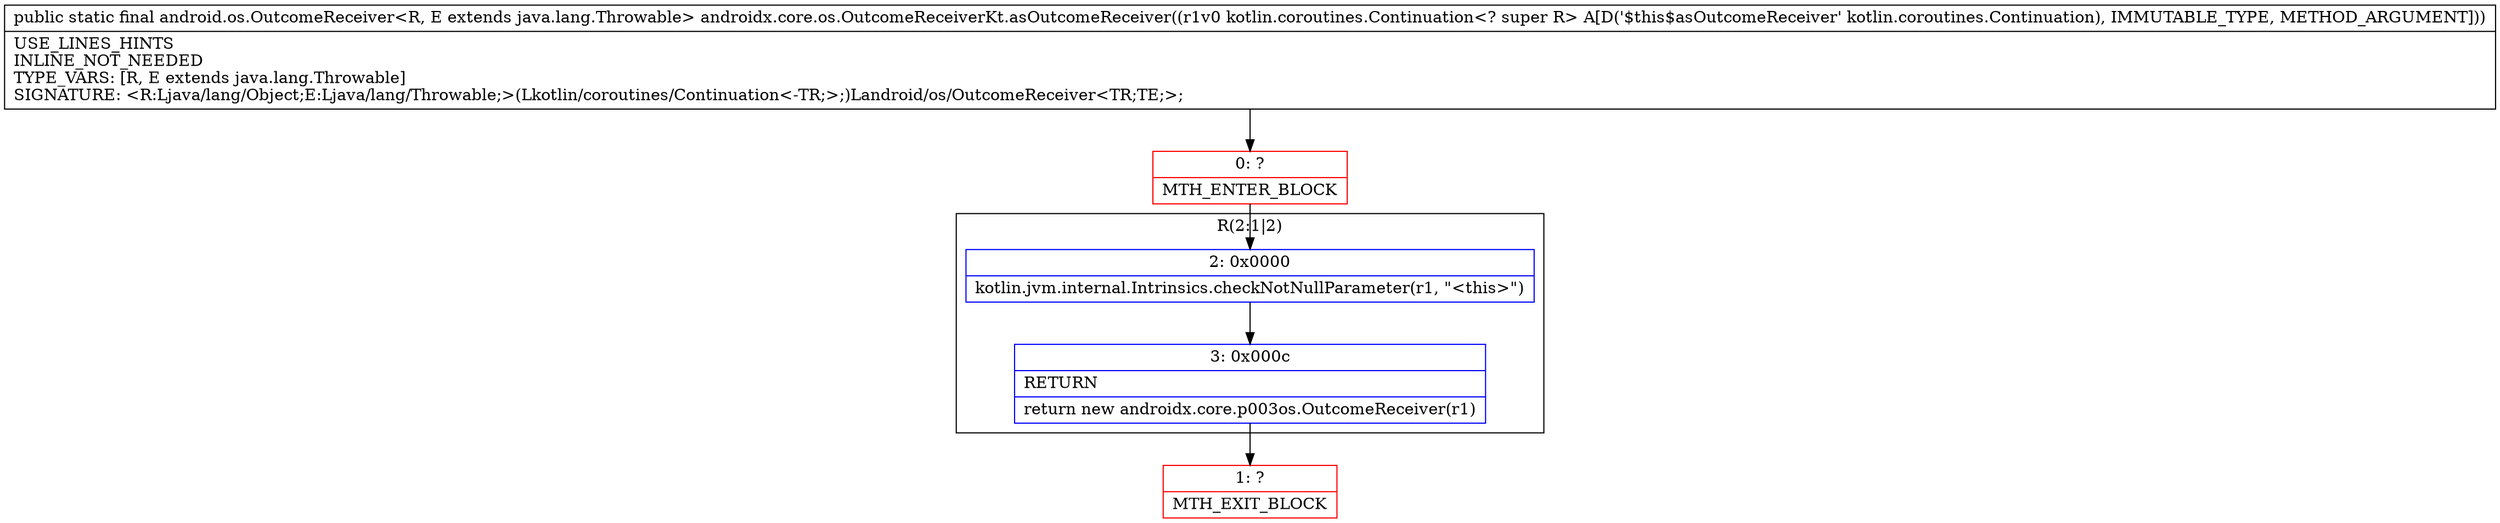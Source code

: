 digraph "CFG forandroidx.core.os.OutcomeReceiverKt.asOutcomeReceiver(Lkotlin\/coroutines\/Continuation;)Landroid\/os\/OutcomeReceiver;" {
subgraph cluster_Region_1854909957 {
label = "R(2:1|2)";
node [shape=record,color=blue];
Node_2 [shape=record,label="{2\:\ 0x0000|kotlin.jvm.internal.Intrinsics.checkNotNullParameter(r1, \"\<this\>\")\l}"];
Node_3 [shape=record,label="{3\:\ 0x000c|RETURN\l|return new androidx.core.p003os.OutcomeReceiver(r1)\l}"];
}
Node_0 [shape=record,color=red,label="{0\:\ ?|MTH_ENTER_BLOCK\l}"];
Node_1 [shape=record,color=red,label="{1\:\ ?|MTH_EXIT_BLOCK\l}"];
MethodNode[shape=record,label="{public static final android.os.OutcomeReceiver\<R, E extends java.lang.Throwable\> androidx.core.os.OutcomeReceiverKt.asOutcomeReceiver((r1v0 kotlin.coroutines.Continuation\<? super R\> A[D('$this$asOutcomeReceiver' kotlin.coroutines.Continuation), IMMUTABLE_TYPE, METHOD_ARGUMENT]))  | USE_LINES_HINTS\lINLINE_NOT_NEEDED\lTYPE_VARS: [R, E extends java.lang.Throwable]\lSIGNATURE: \<R:Ljava\/lang\/Object;E:Ljava\/lang\/Throwable;\>(Lkotlin\/coroutines\/Continuation\<\-TR;\>;)Landroid\/os\/OutcomeReceiver\<TR;TE;\>;\l}"];
MethodNode -> Node_0;Node_2 -> Node_3;
Node_3 -> Node_1;
Node_0 -> Node_2;
}

